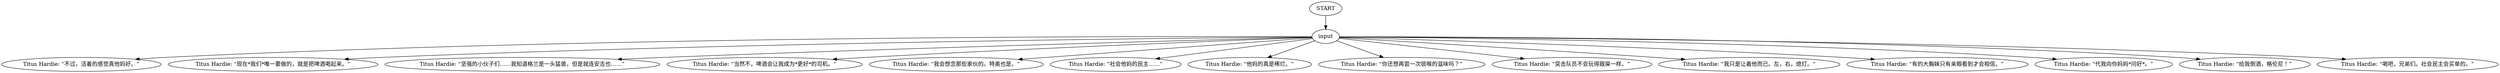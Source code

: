 # WHIRLING F1 / TITUS HARDIE barks
# Titus barks:
# ==================================================
digraph G {
	  0 [label="START"];
	  1 [label="input"];
	  2 [label="Titus Hardie: “不过，活着的感觉真他妈好。”"];
	  3 [label="Titus Hardie: “现在*我们*唯一要做的，就是把啤酒喝起来。”"];
	  4 [label="Titus Hardie: “坚强的小伙子们……我知道格兰是一头猛兽，但是就连安吉也……”"];
	  5 [label="Titus Hardie: “当然不，啤酒会让我成为*更好*的司机。”"];
	  6 [label="Titus Hardie: “我会想念那些家伙的。特奥也是。”"];
	  8 [label="Titus Hardie: “社会他妈的民主……”"];
	  9 [label="Titus Hardie: “他妈的真是稀烂。”"];
	  10 [label="Titus Hardie: “你还想再尝一次锁喉的滋味吗？”"];
	  11 [label="Titus Hardie: “突击队员不会玩得跟屎一样。”"];
	  12 [label="Titus Hardie: “我只是让着他而已。左，右，熄灯。”"];
	  13 [label="Titus Hardie: “有的大胸妹只有亲眼看到才会相信。”"];
	  14 [label="Titus Hardie: “代我向你妈妈*问好*。”"];
	  15 [label="Titus Hardie: “给我倒酒，格伦尼！”"];
	  16 [label="Titus Hardie: “喝吧，兄弟们。社会民主会买单的。”"];
	  0 -> 1
	  1 -> 2
	  1 -> 3
	  1 -> 4
	  1 -> 5
	  1 -> 6
	  1 -> 8
	  1 -> 9
	  1 -> 10
	  1 -> 11
	  1 -> 12
	  1 -> 13
	  1 -> 14
	  1 -> 15
	  1 -> 16
}

